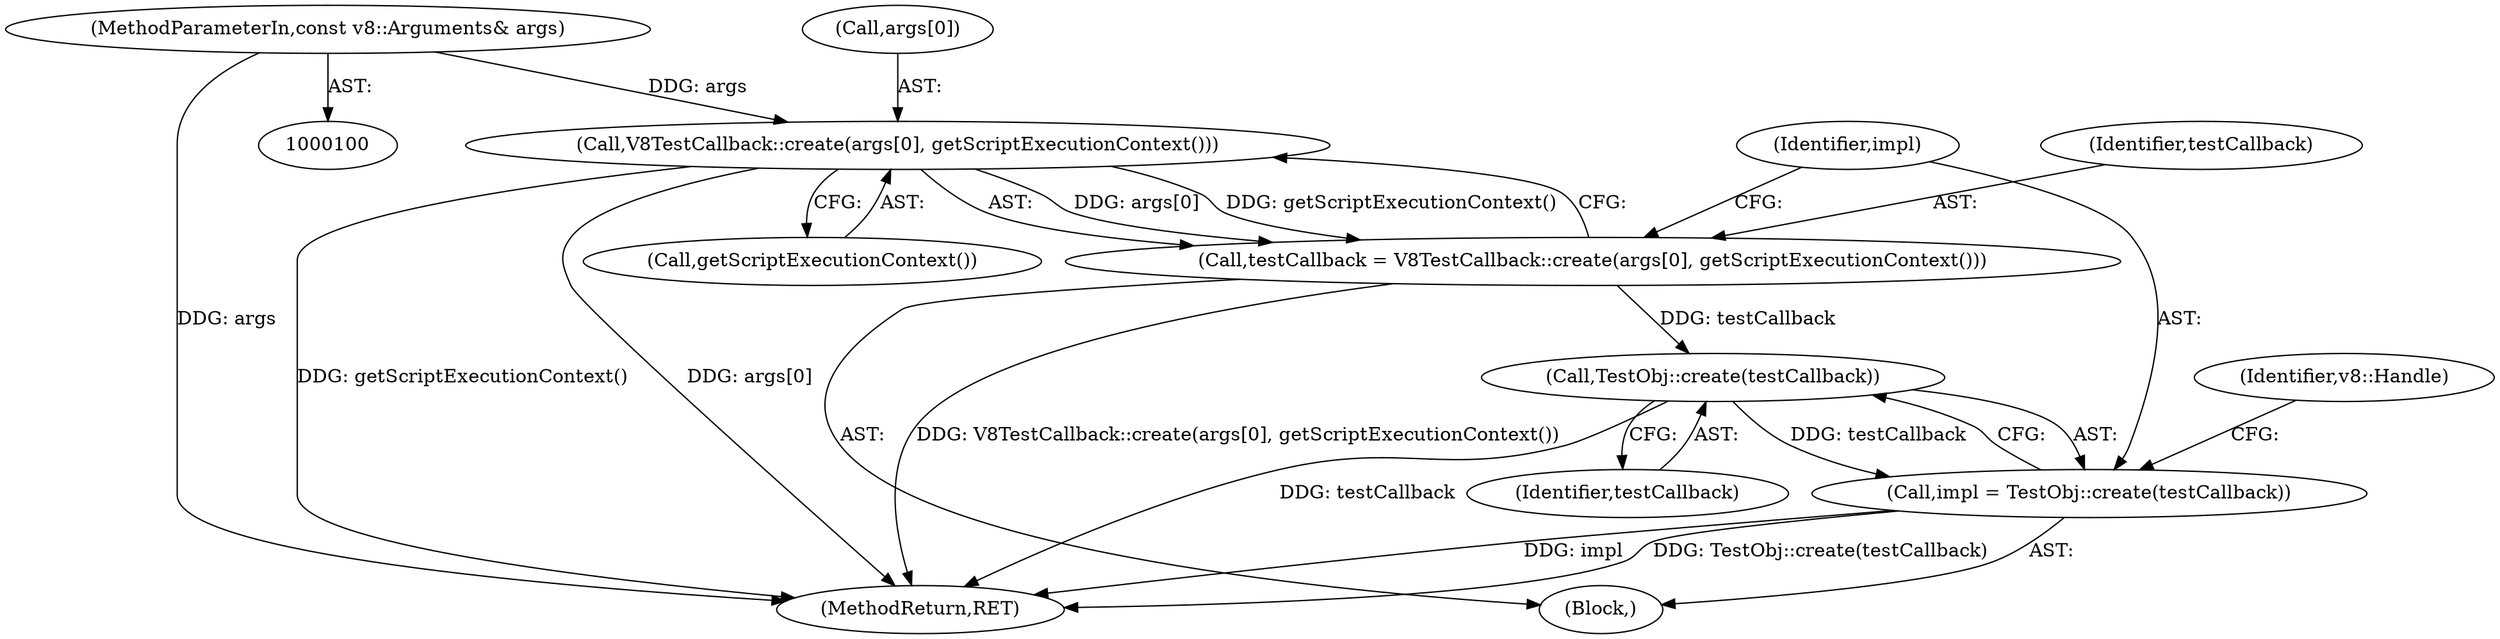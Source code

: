 digraph "0_Chrome_e9372a1bfd3588a80fcf49aa07321f0971dd6091_10@API" {
"1000137" [label="(Call,V8TestCallback::create(args[0], getScriptExecutionContext()))"];
"1000101" [label="(MethodParameterIn,const v8::Arguments& args)"];
"1000135" [label="(Call,testCallback = V8TestCallback::create(args[0], getScriptExecutionContext()))"];
"1000145" [label="(Call,TestObj::create(testCallback))"];
"1000143" [label="(Call,impl = TestObj::create(testCallback))"];
"1000136" [label="(Identifier,testCallback)"];
"1000102" [label="(Block,)"];
"1000137" [label="(Call,V8TestCallback::create(args[0], getScriptExecutionContext()))"];
"1000161" [label="(MethodReturn,RET)"];
"1000144" [label="(Identifier,impl)"];
"1000135" [label="(Call,testCallback = V8TestCallback::create(args[0], getScriptExecutionContext()))"];
"1000149" [label="(Identifier,v8::Handle)"];
"1000138" [label="(Call,args[0])"];
"1000146" [label="(Identifier,testCallback)"];
"1000143" [label="(Call,impl = TestObj::create(testCallback))"];
"1000141" [label="(Call,getScriptExecutionContext())"];
"1000101" [label="(MethodParameterIn,const v8::Arguments& args)"];
"1000145" [label="(Call,TestObj::create(testCallback))"];
"1000137" -> "1000135"  [label="AST: "];
"1000137" -> "1000141"  [label="CFG: "];
"1000138" -> "1000137"  [label="AST: "];
"1000141" -> "1000137"  [label="AST: "];
"1000135" -> "1000137"  [label="CFG: "];
"1000137" -> "1000161"  [label="DDG: getScriptExecutionContext()"];
"1000137" -> "1000161"  [label="DDG: args[0]"];
"1000137" -> "1000135"  [label="DDG: args[0]"];
"1000137" -> "1000135"  [label="DDG: getScriptExecutionContext()"];
"1000101" -> "1000137"  [label="DDG: args"];
"1000101" -> "1000100"  [label="AST: "];
"1000101" -> "1000161"  [label="DDG: args"];
"1000135" -> "1000102"  [label="AST: "];
"1000136" -> "1000135"  [label="AST: "];
"1000144" -> "1000135"  [label="CFG: "];
"1000135" -> "1000161"  [label="DDG: V8TestCallback::create(args[0], getScriptExecutionContext())"];
"1000135" -> "1000145"  [label="DDG: testCallback"];
"1000145" -> "1000143"  [label="AST: "];
"1000145" -> "1000146"  [label="CFG: "];
"1000146" -> "1000145"  [label="AST: "];
"1000143" -> "1000145"  [label="CFG: "];
"1000145" -> "1000161"  [label="DDG: testCallback"];
"1000145" -> "1000143"  [label="DDG: testCallback"];
"1000143" -> "1000102"  [label="AST: "];
"1000144" -> "1000143"  [label="AST: "];
"1000149" -> "1000143"  [label="CFG: "];
"1000143" -> "1000161"  [label="DDG: impl"];
"1000143" -> "1000161"  [label="DDG: TestObj::create(testCallback)"];
}
